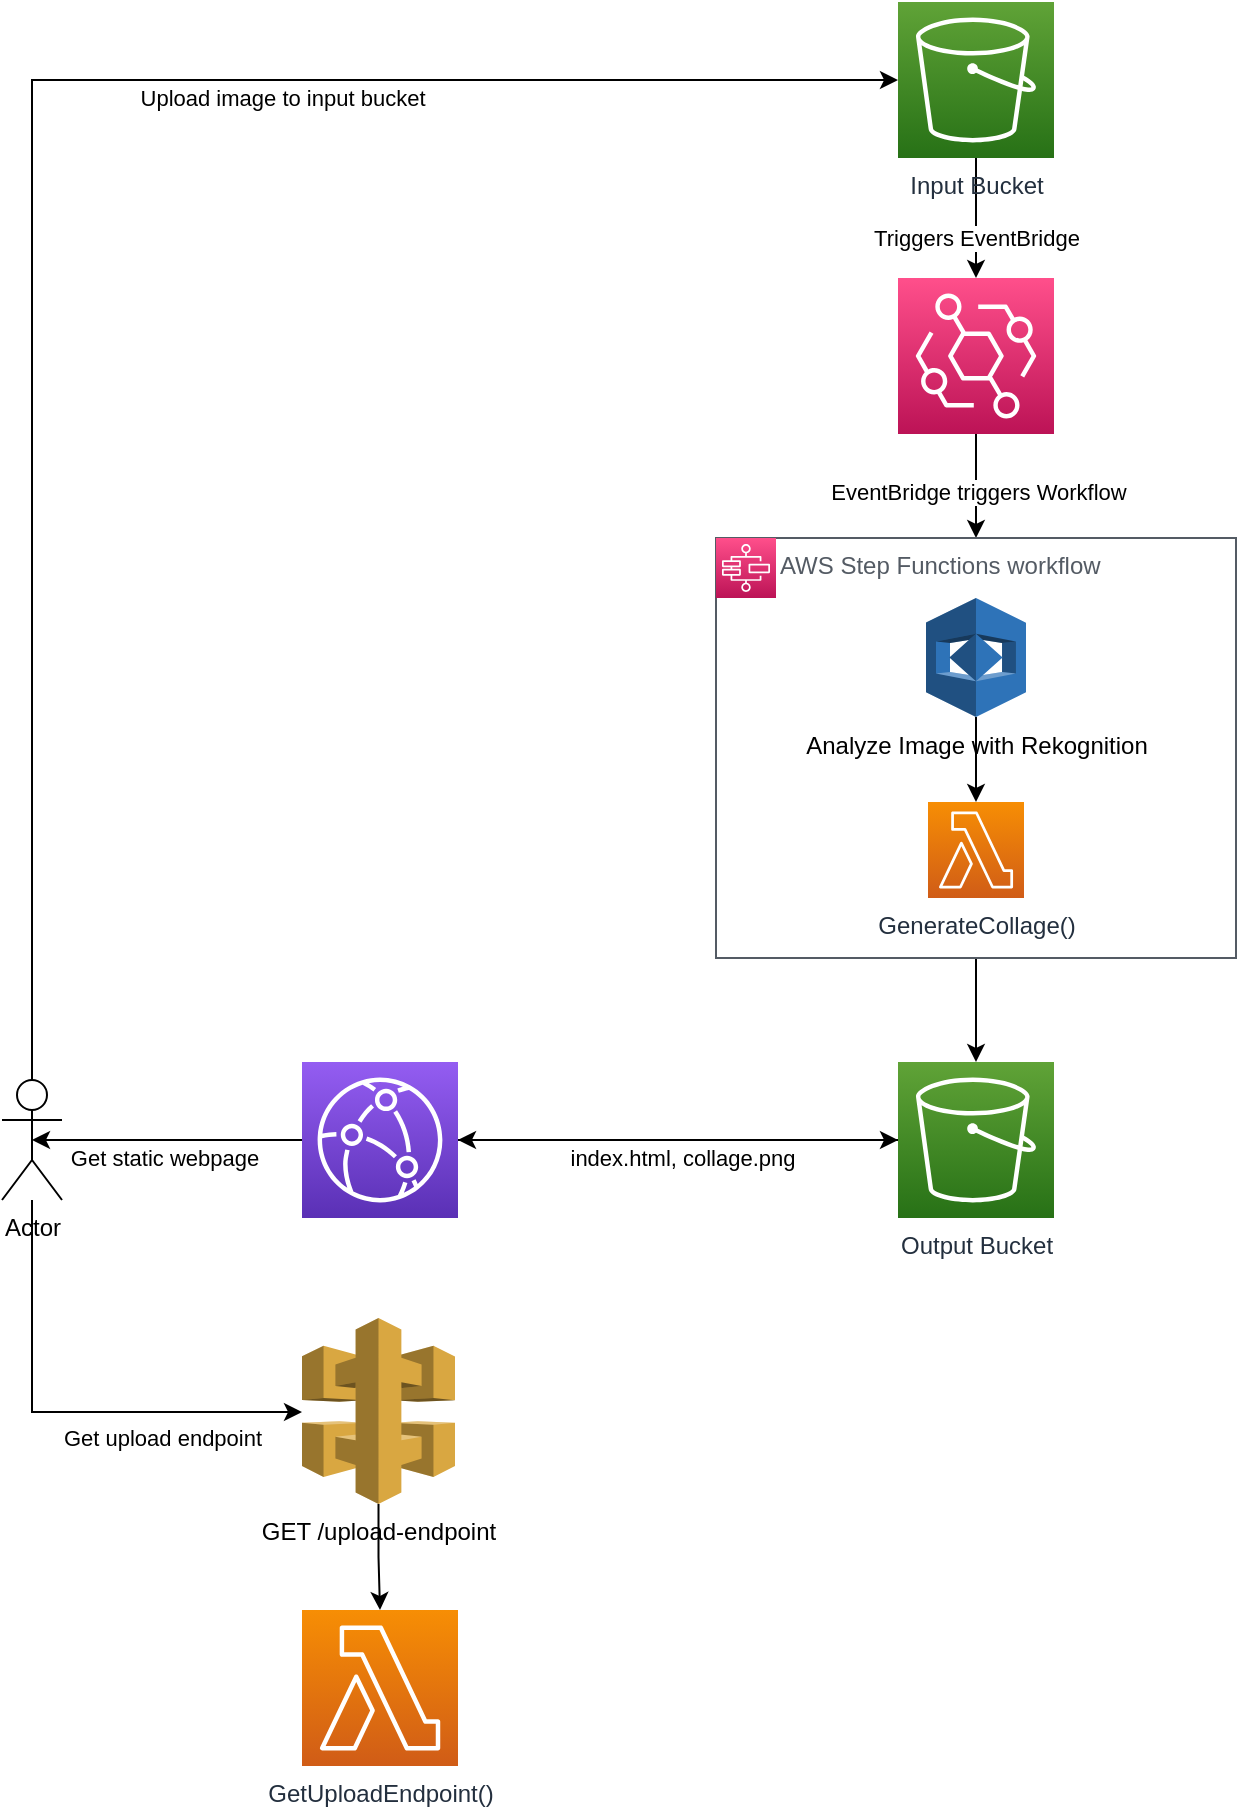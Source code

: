 <mxfile version="21.6.8" type="device">
  <diagram name="Página-1" id="GXbekpkziG94h9vYZ3bh">
    <mxGraphModel dx="2897" dy="1220" grid="1" gridSize="10" guides="1" tooltips="1" connect="1" arrows="1" fold="1" page="1" pageScale="1" pageWidth="827" pageHeight="1169" math="0" shadow="0">
      <root>
        <mxCell id="0" />
        <mxCell id="1" parent="0" />
        <mxCell id="FMWow-dNWHKe_pAuNeEp-25" style="edgeStyle=orthogonalEdgeStyle;rounded=0;orthogonalLoop=1;jettySize=auto;html=1;" edge="1" parent="1" source="FMWow-dNWHKe_pAuNeEp-1" target="FMWow-dNWHKe_pAuNeEp-4">
          <mxGeometry relative="1" as="geometry" />
        </mxCell>
        <mxCell id="FMWow-dNWHKe_pAuNeEp-46" value="EventBridge triggers Workflow" style="edgeLabel;html=1;align=center;verticalAlign=middle;resizable=0;points=[];" vertex="1" connectable="0" parent="FMWow-dNWHKe_pAuNeEp-25">
          <mxGeometry x="0.095" y="1" relative="1" as="geometry">
            <mxPoint as="offset" />
          </mxGeometry>
        </mxCell>
        <mxCell id="FMWow-dNWHKe_pAuNeEp-1" value="" style="sketch=0;points=[[0,0,0],[0.25,0,0],[0.5,0,0],[0.75,0,0],[1,0,0],[0,1,0],[0.25,1,0],[0.5,1,0],[0.75,1,0],[1,1,0],[0,0.25,0],[0,0.5,0],[0,0.75,0],[1,0.25,0],[1,0.5,0],[1,0.75,0]];outlineConnect=0;fontColor=#232F3E;gradientColor=#FF4F8B;gradientDirection=north;fillColor=#BC1356;strokeColor=#ffffff;dashed=0;verticalLabelPosition=bottom;verticalAlign=top;align=center;html=1;fontSize=12;fontStyle=0;aspect=fixed;shape=mxgraph.aws4.resourceIcon;resIcon=mxgraph.aws4.eventbridge;" vertex="1" parent="1">
          <mxGeometry x="368" y="210" width="78" height="78" as="geometry" />
        </mxCell>
        <mxCell id="FMWow-dNWHKe_pAuNeEp-24" style="edgeStyle=orthogonalEdgeStyle;rounded=0;orthogonalLoop=1;jettySize=auto;html=1;entryX=0.5;entryY=0;entryDx=0;entryDy=0;entryPerimeter=0;" edge="1" parent="1" source="FMWow-dNWHKe_pAuNeEp-2" target="FMWow-dNWHKe_pAuNeEp-1">
          <mxGeometry relative="1" as="geometry" />
        </mxCell>
        <mxCell id="FMWow-dNWHKe_pAuNeEp-45" value="Triggers EventBridge&lt;br&gt;" style="edgeLabel;html=1;align=center;verticalAlign=middle;resizable=0;points=[];" vertex="1" connectable="0" parent="FMWow-dNWHKe_pAuNeEp-24">
          <mxGeometry x="0.404" relative="1" as="geometry">
            <mxPoint y="-2" as="offset" />
          </mxGeometry>
        </mxCell>
        <mxCell id="FMWow-dNWHKe_pAuNeEp-2" value="Input Bucket" style="sketch=0;points=[[0,0,0],[0.25,0,0],[0.5,0,0],[0.75,0,0],[1,0,0],[0,1,0],[0.25,1,0],[0.5,1,0],[0.75,1,0],[1,1,0],[0,0.25,0],[0,0.5,0],[0,0.75,0],[1,0.25,0],[1,0.5,0],[1,0.75,0]];outlineConnect=0;fontColor=#232F3E;gradientColor=#60A337;gradientDirection=north;fillColor=#277116;strokeColor=#ffffff;dashed=0;verticalLabelPosition=bottom;verticalAlign=top;align=center;html=1;fontSize=12;fontStyle=0;aspect=fixed;shape=mxgraph.aws4.resourceIcon;resIcon=mxgraph.aws4.s3;" vertex="1" parent="1">
          <mxGeometry x="368" y="72" width="78" height="78" as="geometry" />
        </mxCell>
        <mxCell id="FMWow-dNWHKe_pAuNeEp-26" style="edgeStyle=orthogonalEdgeStyle;rounded=0;orthogonalLoop=1;jettySize=auto;html=1;entryX=0.5;entryY=0;entryDx=0;entryDy=0;entryPerimeter=0;" edge="1" parent="1" source="FMWow-dNWHKe_pAuNeEp-4" target="FMWow-dNWHKe_pAuNeEp-5">
          <mxGeometry relative="1" as="geometry" />
        </mxCell>
        <mxCell id="FMWow-dNWHKe_pAuNeEp-4" value="AWS Step Functions workflow" style="sketch=0;outlineConnect=0;gradientColor=none;html=1;whiteSpace=wrap;fontSize=12;fontStyle=0;shape=mxgraph.aws4.group;grIcon=mxgraph.aws4.group_aws_step_functions_workflow;strokeColor=#545B64;fillColor=none;verticalAlign=top;align=left;spacingLeft=30;fontColor=#545B64;dashed=0;" vertex="1" parent="1">
          <mxGeometry x="277" y="340" width="260" height="210" as="geometry" />
        </mxCell>
        <mxCell id="FMWow-dNWHKe_pAuNeEp-22" style="edgeStyle=orthogonalEdgeStyle;rounded=0;orthogonalLoop=1;jettySize=auto;html=1;entryX=1;entryY=0.5;entryDx=0;entryDy=0;entryPerimeter=0;" edge="1" parent="1" source="FMWow-dNWHKe_pAuNeEp-5" target="FMWow-dNWHKe_pAuNeEp-6">
          <mxGeometry relative="1" as="geometry" />
        </mxCell>
        <mxCell id="FMWow-dNWHKe_pAuNeEp-5" value="Output Bucket" style="sketch=0;points=[[0,0,0],[0.25,0,0],[0.5,0,0],[0.75,0,0],[1,0,0],[0,1,0],[0.25,1,0],[0.5,1,0],[0.75,1,0],[1,1,0],[0,0.25,0],[0,0.5,0],[0,0.75,0],[1,0.25,0],[1,0.5,0],[1,0.75,0]];outlineConnect=0;fontColor=#232F3E;gradientColor=#60A337;gradientDirection=north;fillColor=#277116;strokeColor=#ffffff;dashed=0;verticalLabelPosition=bottom;verticalAlign=top;align=center;html=1;fontSize=12;fontStyle=0;aspect=fixed;shape=mxgraph.aws4.resourceIcon;resIcon=mxgraph.aws4.s3;" vertex="1" parent="1">
          <mxGeometry x="368" y="602" width="78" height="78" as="geometry" />
        </mxCell>
        <mxCell id="FMWow-dNWHKe_pAuNeEp-20" style="edgeStyle=orthogonalEdgeStyle;rounded=0;orthogonalLoop=1;jettySize=auto;html=1;entryX=0.5;entryY=0.5;entryDx=0;entryDy=0;entryPerimeter=0;" edge="1" parent="1" source="FMWow-dNWHKe_pAuNeEp-6" target="FMWow-dNWHKe_pAuNeEp-14">
          <mxGeometry relative="1" as="geometry" />
        </mxCell>
        <mxCell id="FMWow-dNWHKe_pAuNeEp-41" value="Get static webpage" style="edgeLabel;html=1;align=center;verticalAlign=middle;resizable=0;points=[];" vertex="1" connectable="0" parent="FMWow-dNWHKe_pAuNeEp-20">
          <mxGeometry x="0.074" relative="1" as="geometry">
            <mxPoint x="3" y="9" as="offset" />
          </mxGeometry>
        </mxCell>
        <mxCell id="FMWow-dNWHKe_pAuNeEp-21" style="edgeStyle=orthogonalEdgeStyle;rounded=0;orthogonalLoop=1;jettySize=auto;html=1;exitX=1;exitY=0.5;exitDx=0;exitDy=0;exitPerimeter=0;entryX=0;entryY=0.5;entryDx=0;entryDy=0;entryPerimeter=0;" edge="1" parent="1" source="FMWow-dNWHKe_pAuNeEp-6" target="FMWow-dNWHKe_pAuNeEp-5">
          <mxGeometry relative="1" as="geometry" />
        </mxCell>
        <mxCell id="FMWow-dNWHKe_pAuNeEp-38" value="index.html, collage.png" style="edgeLabel;html=1;align=center;verticalAlign=middle;resizable=0;points=[];" vertex="1" connectable="0" parent="FMWow-dNWHKe_pAuNeEp-21">
          <mxGeometry x="0.016" y="-2" relative="1" as="geometry">
            <mxPoint y="7" as="offset" />
          </mxGeometry>
        </mxCell>
        <mxCell id="FMWow-dNWHKe_pAuNeEp-6" value="" style="sketch=0;points=[[0,0,0],[0.25,0,0],[0.5,0,0],[0.75,0,0],[1,0,0],[0,1,0],[0.25,1,0],[0.5,1,0],[0.75,1,0],[1,1,0],[0,0.25,0],[0,0.5,0],[0,0.75,0],[1,0.25,0],[1,0.5,0],[1,0.75,0]];outlineConnect=0;fontColor=#232F3E;gradientColor=#945DF2;gradientDirection=north;fillColor=#5A30B5;strokeColor=#ffffff;dashed=0;verticalLabelPosition=bottom;verticalAlign=top;align=center;html=1;fontSize=12;fontStyle=0;aspect=fixed;shape=mxgraph.aws4.resourceIcon;resIcon=mxgraph.aws4.cloudfront;" vertex="1" parent="1">
          <mxGeometry x="70" y="602" width="78" height="78" as="geometry" />
        </mxCell>
        <mxCell id="FMWow-dNWHKe_pAuNeEp-37" style="edgeStyle=orthogonalEdgeStyle;rounded=0;orthogonalLoop=1;jettySize=auto;html=1;" edge="1" parent="1" source="FMWow-dNWHKe_pAuNeEp-7">
          <mxGeometry relative="1" as="geometry">
            <mxPoint x="407" y="472.0" as="targetPoint" />
          </mxGeometry>
        </mxCell>
        <mxCell id="FMWow-dNWHKe_pAuNeEp-7" value="Analyze Image with Rekognition" style="outlineConnect=0;dashed=0;verticalLabelPosition=bottom;verticalAlign=top;align=center;html=1;shape=mxgraph.aws3.rekognition;fillColor=#2E73B8;gradientColor=none;" vertex="1" parent="1">
          <mxGeometry x="382" y="370" width="50" height="59.5" as="geometry" />
        </mxCell>
        <mxCell id="FMWow-dNWHKe_pAuNeEp-13" value="GetUploadEndpoint()" style="sketch=0;points=[[0,0,0],[0.25,0,0],[0.5,0,0],[0.75,0,0],[1,0,0],[0,1,0],[0.25,1,0],[0.5,1,0],[0.75,1,0],[1,1,0],[0,0.25,0],[0,0.5,0],[0,0.75,0],[1,0.25,0],[1,0.5,0],[1,0.75,0]];outlineConnect=0;fontColor=#232F3E;gradientColor=#F78E04;gradientDirection=north;fillColor=#D05C17;strokeColor=#ffffff;dashed=0;verticalLabelPosition=bottom;verticalAlign=top;align=center;html=1;fontSize=12;fontStyle=0;aspect=fixed;shape=mxgraph.aws4.resourceIcon;resIcon=mxgraph.aws4.lambda;" vertex="1" parent="1">
          <mxGeometry x="70" y="876" width="78" height="78" as="geometry" />
        </mxCell>
        <mxCell id="FMWow-dNWHKe_pAuNeEp-23" style="edgeStyle=orthogonalEdgeStyle;rounded=0;orthogonalLoop=1;jettySize=auto;html=1;entryX=0;entryY=0.5;entryDx=0;entryDy=0;entryPerimeter=0;" edge="1" parent="1" source="FMWow-dNWHKe_pAuNeEp-14" target="FMWow-dNWHKe_pAuNeEp-2">
          <mxGeometry relative="1" as="geometry">
            <Array as="points">
              <mxPoint x="-65" y="111" />
            </Array>
          </mxGeometry>
        </mxCell>
        <mxCell id="FMWow-dNWHKe_pAuNeEp-40" value="Upload image to input bucket" style="edgeLabel;html=1;align=center;verticalAlign=middle;resizable=0;points=[];" vertex="1" connectable="0" parent="FMWow-dNWHKe_pAuNeEp-23">
          <mxGeometry x="0.327" y="2" relative="1" as="geometry">
            <mxPoint x="6" y="11" as="offset" />
          </mxGeometry>
        </mxCell>
        <mxCell id="FMWow-dNWHKe_pAuNeEp-34" style="edgeStyle=orthogonalEdgeStyle;rounded=0;orthogonalLoop=1;jettySize=auto;html=1;" edge="1" parent="1" source="FMWow-dNWHKe_pAuNeEp-14" target="FMWow-dNWHKe_pAuNeEp-43">
          <mxGeometry relative="1" as="geometry">
            <mxPoint x="70" y="810" as="targetPoint" />
            <Array as="points">
              <mxPoint x="-65" y="777" />
            </Array>
          </mxGeometry>
        </mxCell>
        <mxCell id="FMWow-dNWHKe_pAuNeEp-42" value="Get upload endpoint" style="edgeLabel;html=1;align=center;verticalAlign=middle;resizable=0;points=[];" vertex="1" connectable="0" parent="FMWow-dNWHKe_pAuNeEp-34">
          <mxGeometry x="0.498" y="-2" relative="1" as="geometry">
            <mxPoint x="-10" y="11" as="offset" />
          </mxGeometry>
        </mxCell>
        <mxCell id="FMWow-dNWHKe_pAuNeEp-14" value="Actor" style="shape=umlActor;verticalLabelPosition=bottom;verticalAlign=top;html=1;outlineConnect=0;" vertex="1" parent="1">
          <mxGeometry x="-80" y="611" width="30" height="60" as="geometry" />
        </mxCell>
        <mxCell id="FMWow-dNWHKe_pAuNeEp-3" value="" style="sketch=0;points=[[0,0,0],[0.25,0,0],[0.5,0,0],[0.75,0,0],[1,0,0],[0,1,0],[0.25,1,0],[0.5,1,0],[0.75,1,0],[1,1,0],[0,0.25,0],[0,0.5,0],[0,0.75,0],[1,0.25,0],[1,0.5,0],[1,0.75,0]];outlineConnect=0;fontColor=#232F3E;gradientColor=#FF4F8B;gradientDirection=north;fillColor=#BC1356;strokeColor=#ffffff;dashed=0;verticalLabelPosition=bottom;verticalAlign=top;align=center;html=1;fontSize=12;fontStyle=0;aspect=fixed;shape=mxgraph.aws4.resourceIcon;resIcon=mxgraph.aws4.step_functions;" vertex="1" parent="1">
          <mxGeometry x="277" y="340" width="30" height="30" as="geometry" />
        </mxCell>
        <mxCell id="FMWow-dNWHKe_pAuNeEp-39" value="GenerateCollage()" style="sketch=0;points=[[0,0,0],[0.25,0,0],[0.5,0,0],[0.75,0,0],[1,0,0],[0,1,0],[0.25,1,0],[0.5,1,0],[0.75,1,0],[1,1,0],[0,0.25,0],[0,0.5,0],[0,0.75,0],[1,0.25,0],[1,0.5,0],[1,0.75,0]];outlineConnect=0;fontColor=#232F3E;gradientColor=#F78E04;gradientDirection=north;fillColor=#D05C17;strokeColor=#ffffff;dashed=0;verticalLabelPosition=bottom;verticalAlign=top;align=center;html=1;fontSize=12;fontStyle=0;aspect=fixed;shape=mxgraph.aws4.resourceIcon;resIcon=mxgraph.aws4.lambda;" vertex="1" parent="1">
          <mxGeometry x="383" y="472" width="48" height="48" as="geometry" />
        </mxCell>
        <mxCell id="FMWow-dNWHKe_pAuNeEp-44" style="edgeStyle=orthogonalEdgeStyle;rounded=0;orthogonalLoop=1;jettySize=auto;html=1;entryX=0.5;entryY=0;entryDx=0;entryDy=0;entryPerimeter=0;" edge="1" parent="1" source="FMWow-dNWHKe_pAuNeEp-43" target="FMWow-dNWHKe_pAuNeEp-13">
          <mxGeometry relative="1" as="geometry" />
        </mxCell>
        <mxCell id="FMWow-dNWHKe_pAuNeEp-43" value="GET /upload-endpoint" style="outlineConnect=0;dashed=0;verticalLabelPosition=bottom;verticalAlign=top;align=center;html=1;shape=mxgraph.aws3.api_gateway;fillColor=#D9A741;gradientColor=none;" vertex="1" parent="1">
          <mxGeometry x="70" y="730" width="76.5" height="93" as="geometry" />
        </mxCell>
      </root>
    </mxGraphModel>
  </diagram>
</mxfile>
